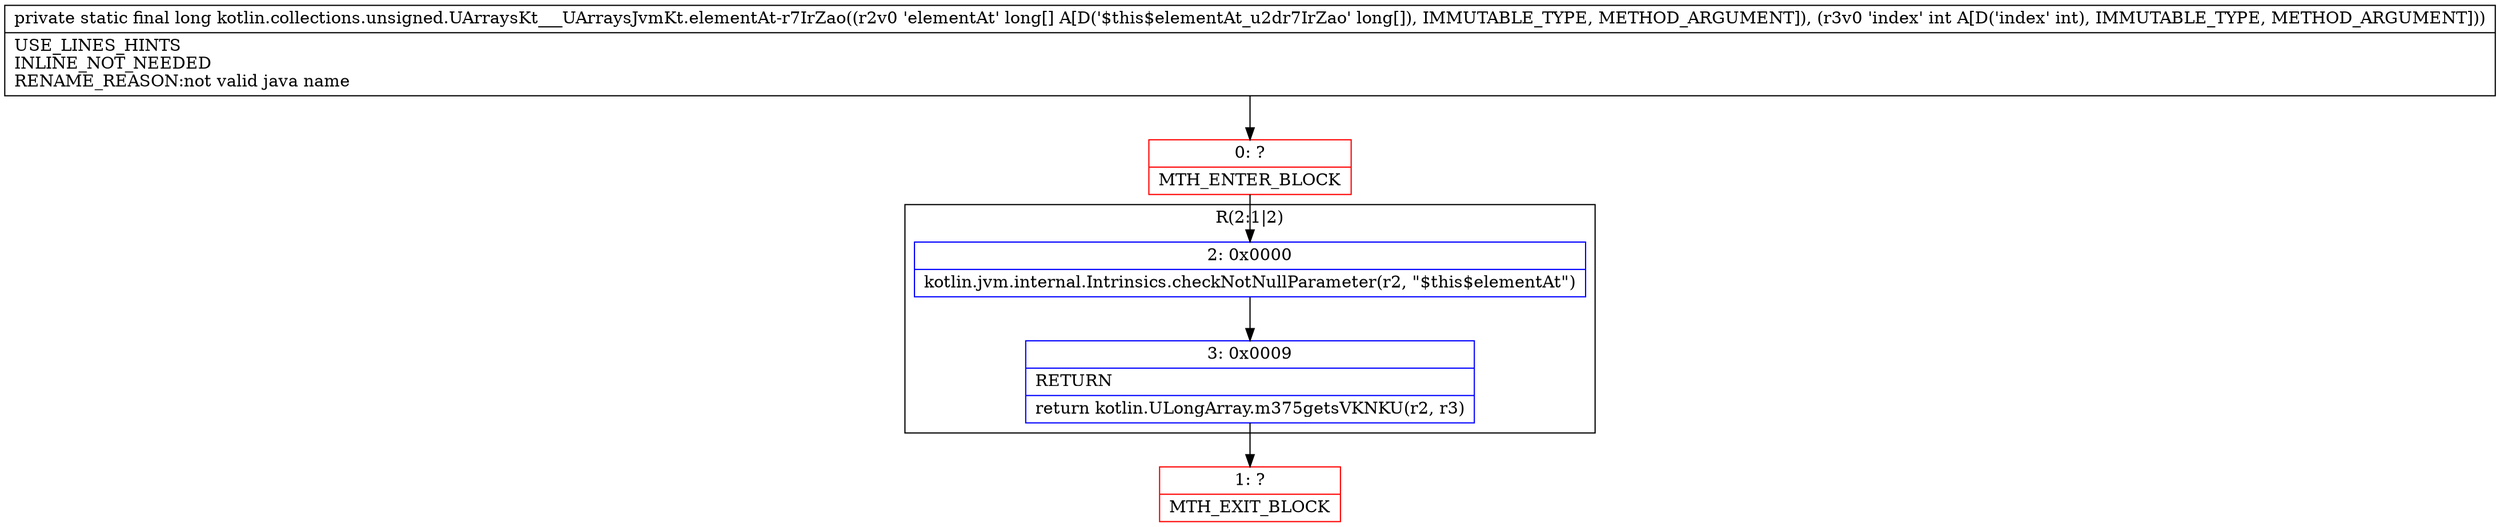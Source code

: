 digraph "CFG forkotlin.collections.unsigned.UArraysKt___UArraysJvmKt.elementAt\-r7IrZao([JI)J" {
subgraph cluster_Region_649009038 {
label = "R(2:1|2)";
node [shape=record,color=blue];
Node_2 [shape=record,label="{2\:\ 0x0000|kotlin.jvm.internal.Intrinsics.checkNotNullParameter(r2, \"$this$elementAt\")\l}"];
Node_3 [shape=record,label="{3\:\ 0x0009|RETURN\l|return kotlin.ULongArray.m375getsVKNKU(r2, r3)\l}"];
}
Node_0 [shape=record,color=red,label="{0\:\ ?|MTH_ENTER_BLOCK\l}"];
Node_1 [shape=record,color=red,label="{1\:\ ?|MTH_EXIT_BLOCK\l}"];
MethodNode[shape=record,label="{private static final long kotlin.collections.unsigned.UArraysKt___UArraysJvmKt.elementAt\-r7IrZao((r2v0 'elementAt' long[] A[D('$this$elementAt_u2dr7IrZao' long[]), IMMUTABLE_TYPE, METHOD_ARGUMENT]), (r3v0 'index' int A[D('index' int), IMMUTABLE_TYPE, METHOD_ARGUMENT]))  | USE_LINES_HINTS\lINLINE_NOT_NEEDED\lRENAME_REASON:not valid java name\l}"];
MethodNode -> Node_0;Node_2 -> Node_3;
Node_3 -> Node_1;
Node_0 -> Node_2;
}

